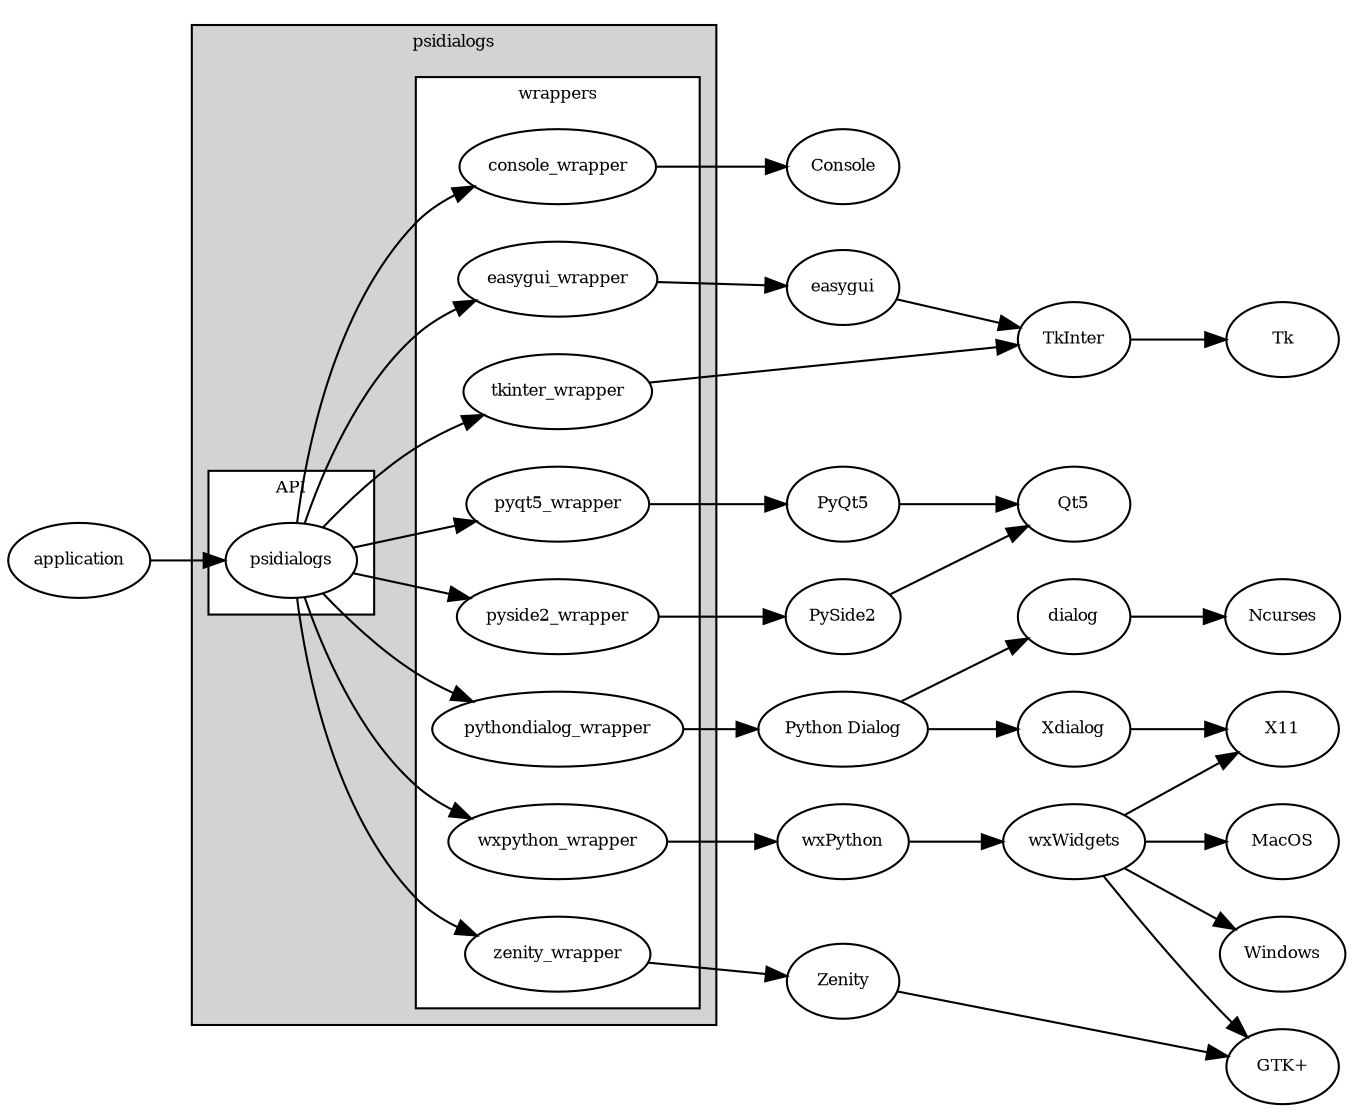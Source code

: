 digraph G {
rankdir=LR;
node [fontsize=8];
fontsize=8;

subgraph cluster_0 {
	label = "psidialogs";
	style=filled;
	fillcolor=lightgrey;
	subgraph cluster_1 {
		label = "API";
		style=filled;
		fillcolor=white;

		psidialogs;
	}
	subgraph cluster_2 {
		style=filled;
		fillcolor=white;
		label = "wrappers";

		psidialogs -> console_wrapper;
		psidialogs -> easygui_wrapper;
		psidialogs -> pyqt5_wrapper;
		psidialogs -> pyside2_wrapper;
		psidialogs -> pythondialog_wrapper;
		psidialogs -> tkinter_wrapper;
		psidialogs -> wxpython_wrapper;
		psidialogs -> zenity_wrapper;
	}
}
console_wrapper -> Console;
easygui_wrapper -> easygui -> TkInter -> Tk;
pyqt5_wrapper -> PyQt5 -> Qt5;
pyside2_wrapper -> PySide2 -> Qt5;
pythondialog_wrapper -> "Python Dialog" -> Xdialog -> X11;
"Python Dialog"  -> dialog -> Ncurses;
tkinter_wrapper -> TkInter;
zenity_wrapper -> Zenity -> "GTK+";

wxpython_wrapper -> wxPython -> wxWidgets;
wxWidgets -> "GTK+";
wxWidgets -> MacOS;
wxWidgets -> Windows;
wxWidgets -> X11;

application -> psidialogs;
}
